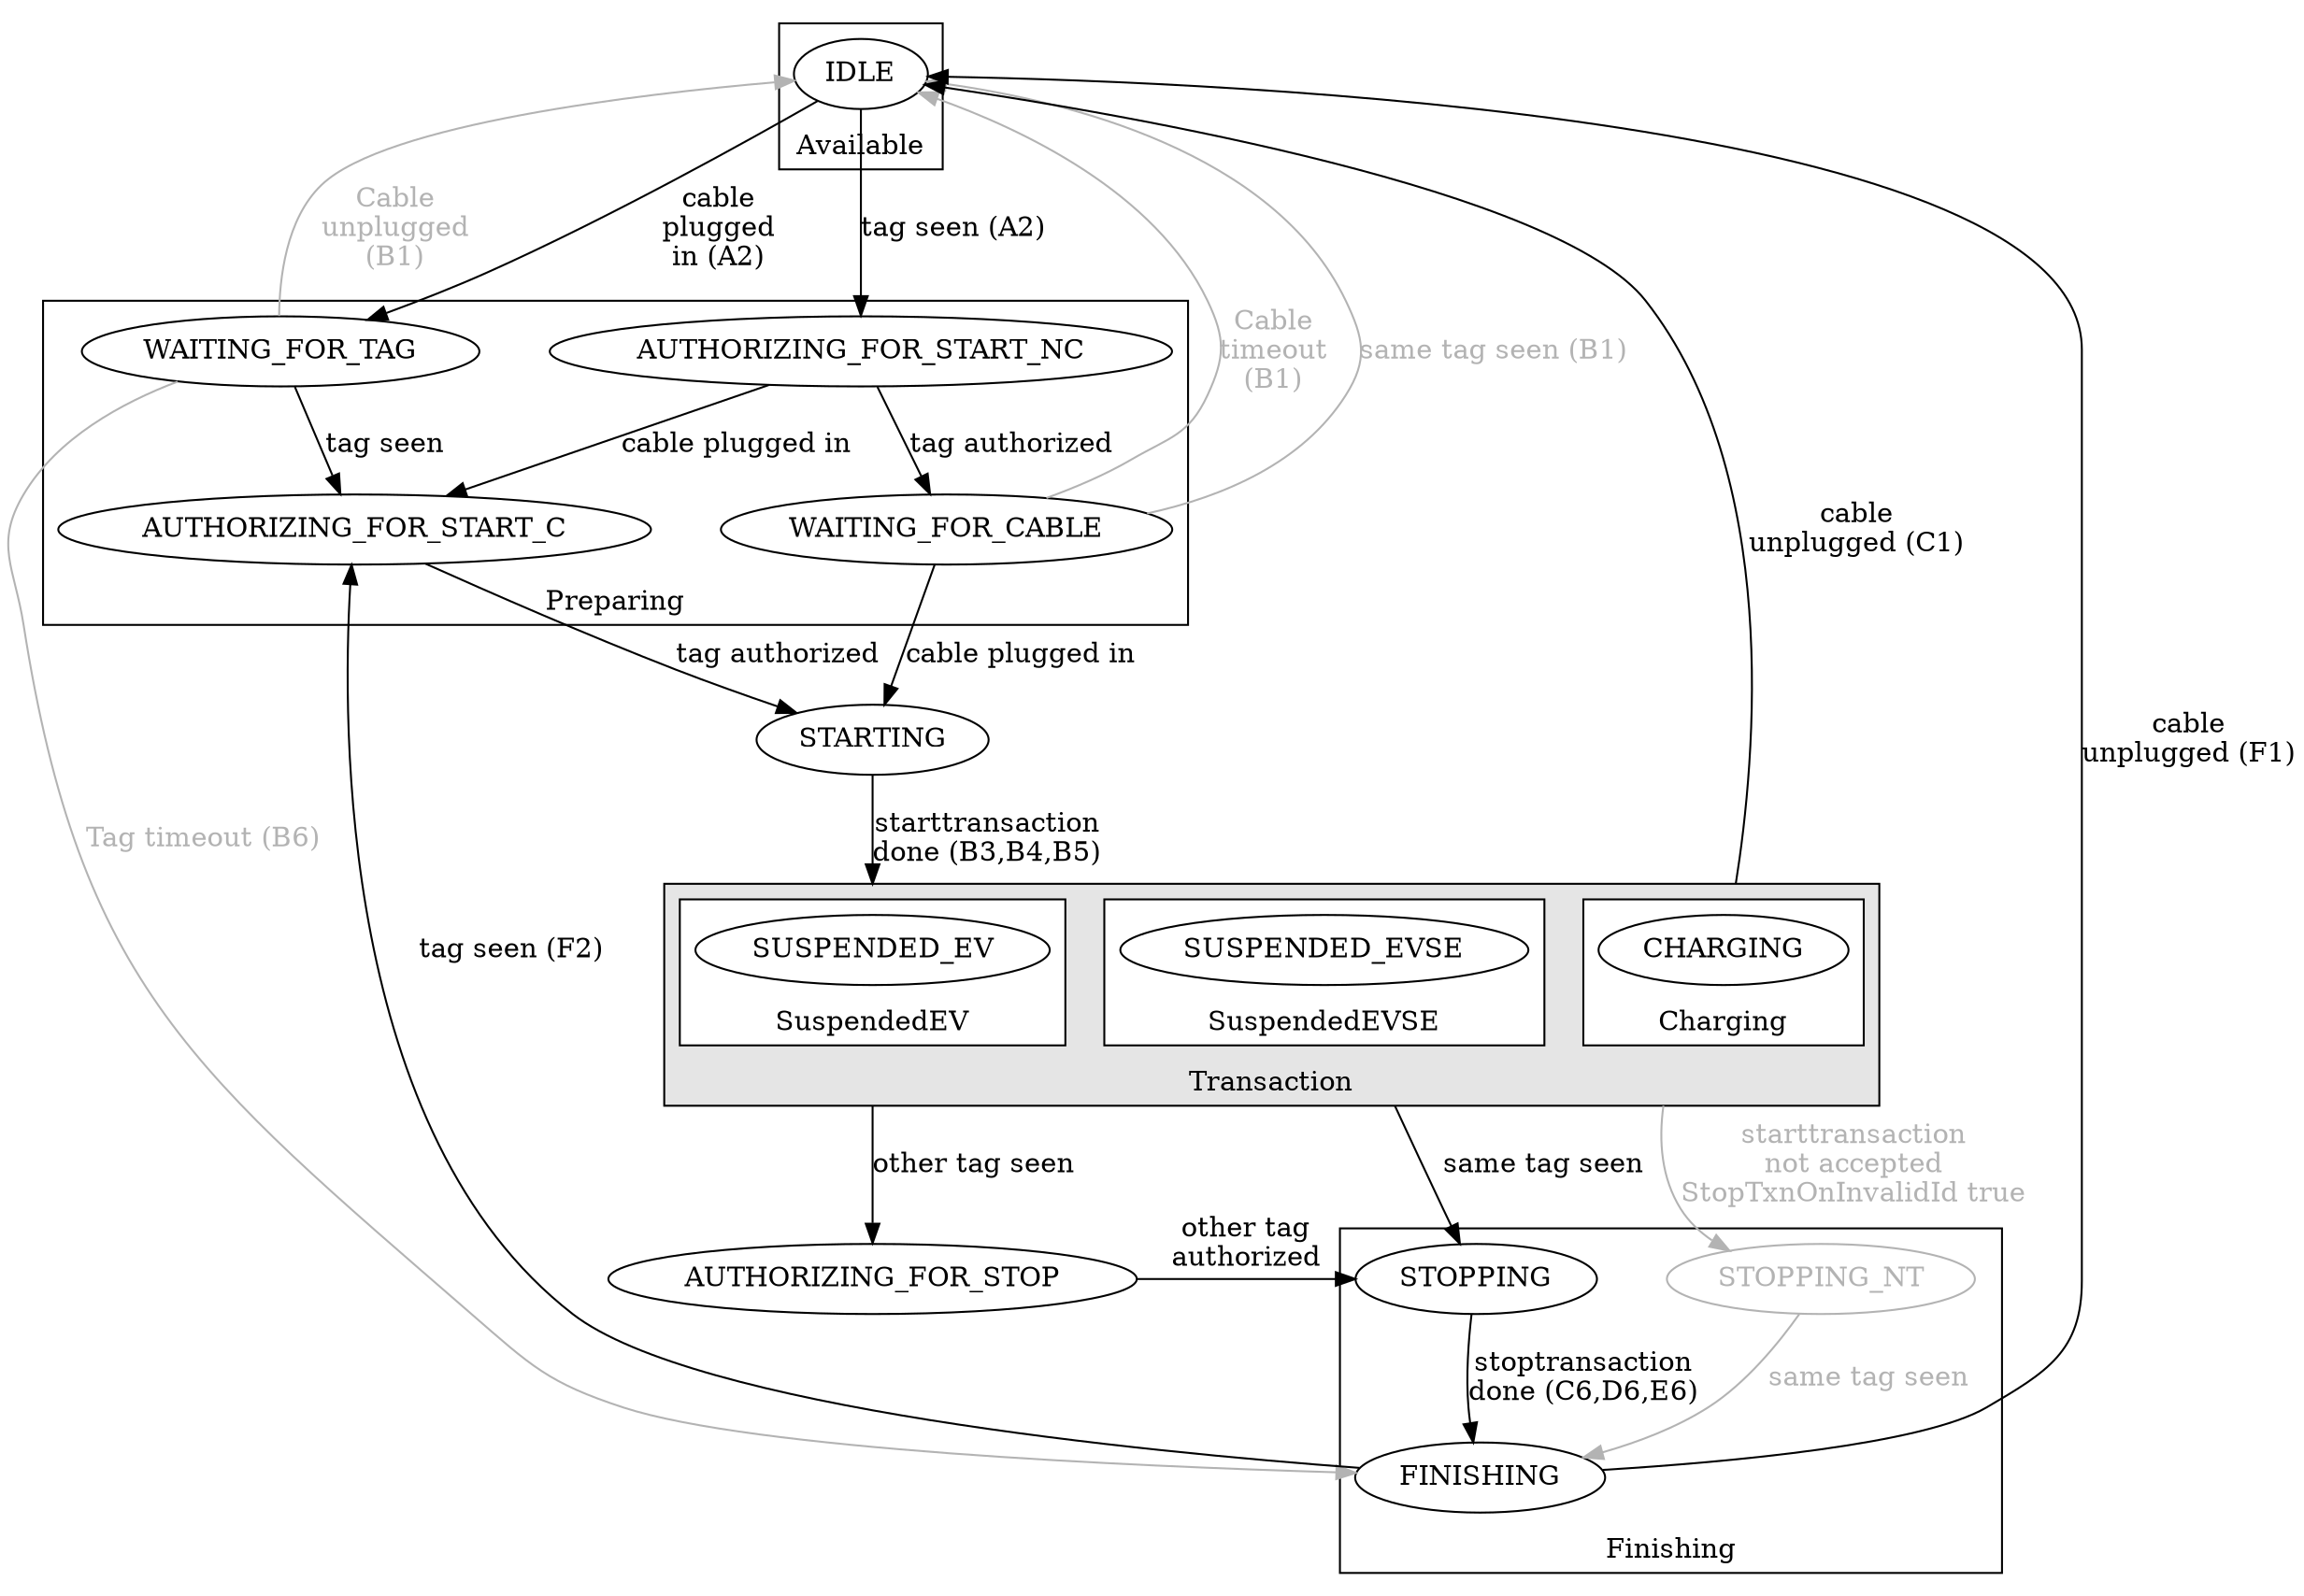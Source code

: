 digraph {
    nodesep=0.5;
    ranksep=0.5;
    graph [compound=true];
    labelloc=b
    subgraph clusteridle {
        label="Available"
        IDLE;
    }    
    subgraph clusterpreparing{
        label="Preparing"
        WAITING_FOR_TAG;
        AUTHORIZING_FOR_START_NC;
        AUTHORIZING_FOR_START_C;
        WAITING_FOR_CABLE;
    };
    STARTING;

    subgraph clustertransaction {
        bgcolor=gray90;
        label="Transaction"
        subgraph clustercharging{
        bgcolor=white;
        label="Charging"
        CHARGING;
        };
        subgraph clustersuspendedevse{
        bgcolor=white;
        label="SuspendedEVSE"
        SUSPENDED_EVSE
        };
        subgraph clustersuspendedev{
        bgcolor=white;
        label="SuspendedEV"
        SUSPENDED_EV
        };
    };

    AUTHORIZING_FOR_STOP;

    subgraph clusterfinishing {
        label="Finishing"
        STOPPING;
        STOPPING_NT [color=gray70, fontcolor=gray70];
        FINISHING;
    }

    IDLE -> AUTHORIZING_FOR_START_NC [label="tag seen (A2)"]
    AUTHORIZING_FOR_START_NC -> WAITING_FOR_CABLE [label="tag authorized", weight=100]
    AUTHORIZING_FOR_START_NC -> AUTHORIZING_FOR_START_C [label="cable plugged in"]
    WAITING_FOR_CABLE -> STARTING [label="cable plugged in"]

    IDLE -> WAITING_FOR_TAG [label="cable\nplugged\nin (A2)"]
    WAITING_FOR_TAG -> AUTHORIZING_FOR_START_C [label="tag seen"]
    AUTHORIZING_FOR_START_C -> STARTING [label="tag authorized"]

    WAITING_FOR_TAG -> FINISHING [label="Tag timeout (B6)", weight=0, color=gray70, fontcolor=gray70]
    WAITING_FOR_CABLE -> IDLE [label="Cable\ntimeout\n(B1)", weight=0, color=gray70, fontcolor=gray70]
    WAITING_FOR_CABLE -> IDLE [label="same tag seen (B1)", weight=0, color=gray70, fontcolor=gray70]
    WAITING_FOR_TAG -> IDLE [label="Cable\nunplugged\n(B1)", weight=0, color=gray70, fontcolor=gray70]

    STARTING -> SUSPENDED_EV [label="starttransaction\ndone (B3,B4,B5)", lhead=clustertransaction, weight=100]

    CHARGING -> STOPPING_NT [label="starttransaction\nnot accepted\nStopTxnOnInvalidId true", ltail=clustertransaction, weight=0, color=gray70, fontcolor=gray70]
    STOPPING_NT -> FINISHING [label="same tag seen", weight=0, color=gray70, fontcolor=gray70]

    //CHARGING -> SUSPENDED_EVSE
    //CHARGING -> SUSPENDED_EV
    //SUSPENDED_EV -> SUSPENDED_EVSE
    //SUSPENDED_EV -> CHARGING
    //SUSPENDED_EVSE -> SUSPENDED_EV
    //SUSPENDED_EVSE -> CHARGING

    SUSPENDED_EV -> AUTHORIZING_FOR_STOP [label="other tag seen", ltail=clustertransaction, weight=100]
    SUSPENDED_EVSE -> STOPPING [label="same tag seen", ltail=clustertransaction]
    AUTHORIZING_FOR_STOP -> STOPPING [label="other tag\nauthorized"]
    STOPPING -> FINISHING [label="stoptransaction\ndone (C6,D6,E6)", weight=100]

    FINISHING -> IDLE [label="cable\nunplugged (F1)"]
    FINISHING -> AUTHORIZING_FOR_START_C [label="tag seen (F2)", weight=0]

    CHARGING -> IDLE [label="cable\nunplugged (C1)", ltail=clustertransaction, weight=0]
}

// A3, A4, A5 are not used as we expect the charge point to have some kind of auth means.

